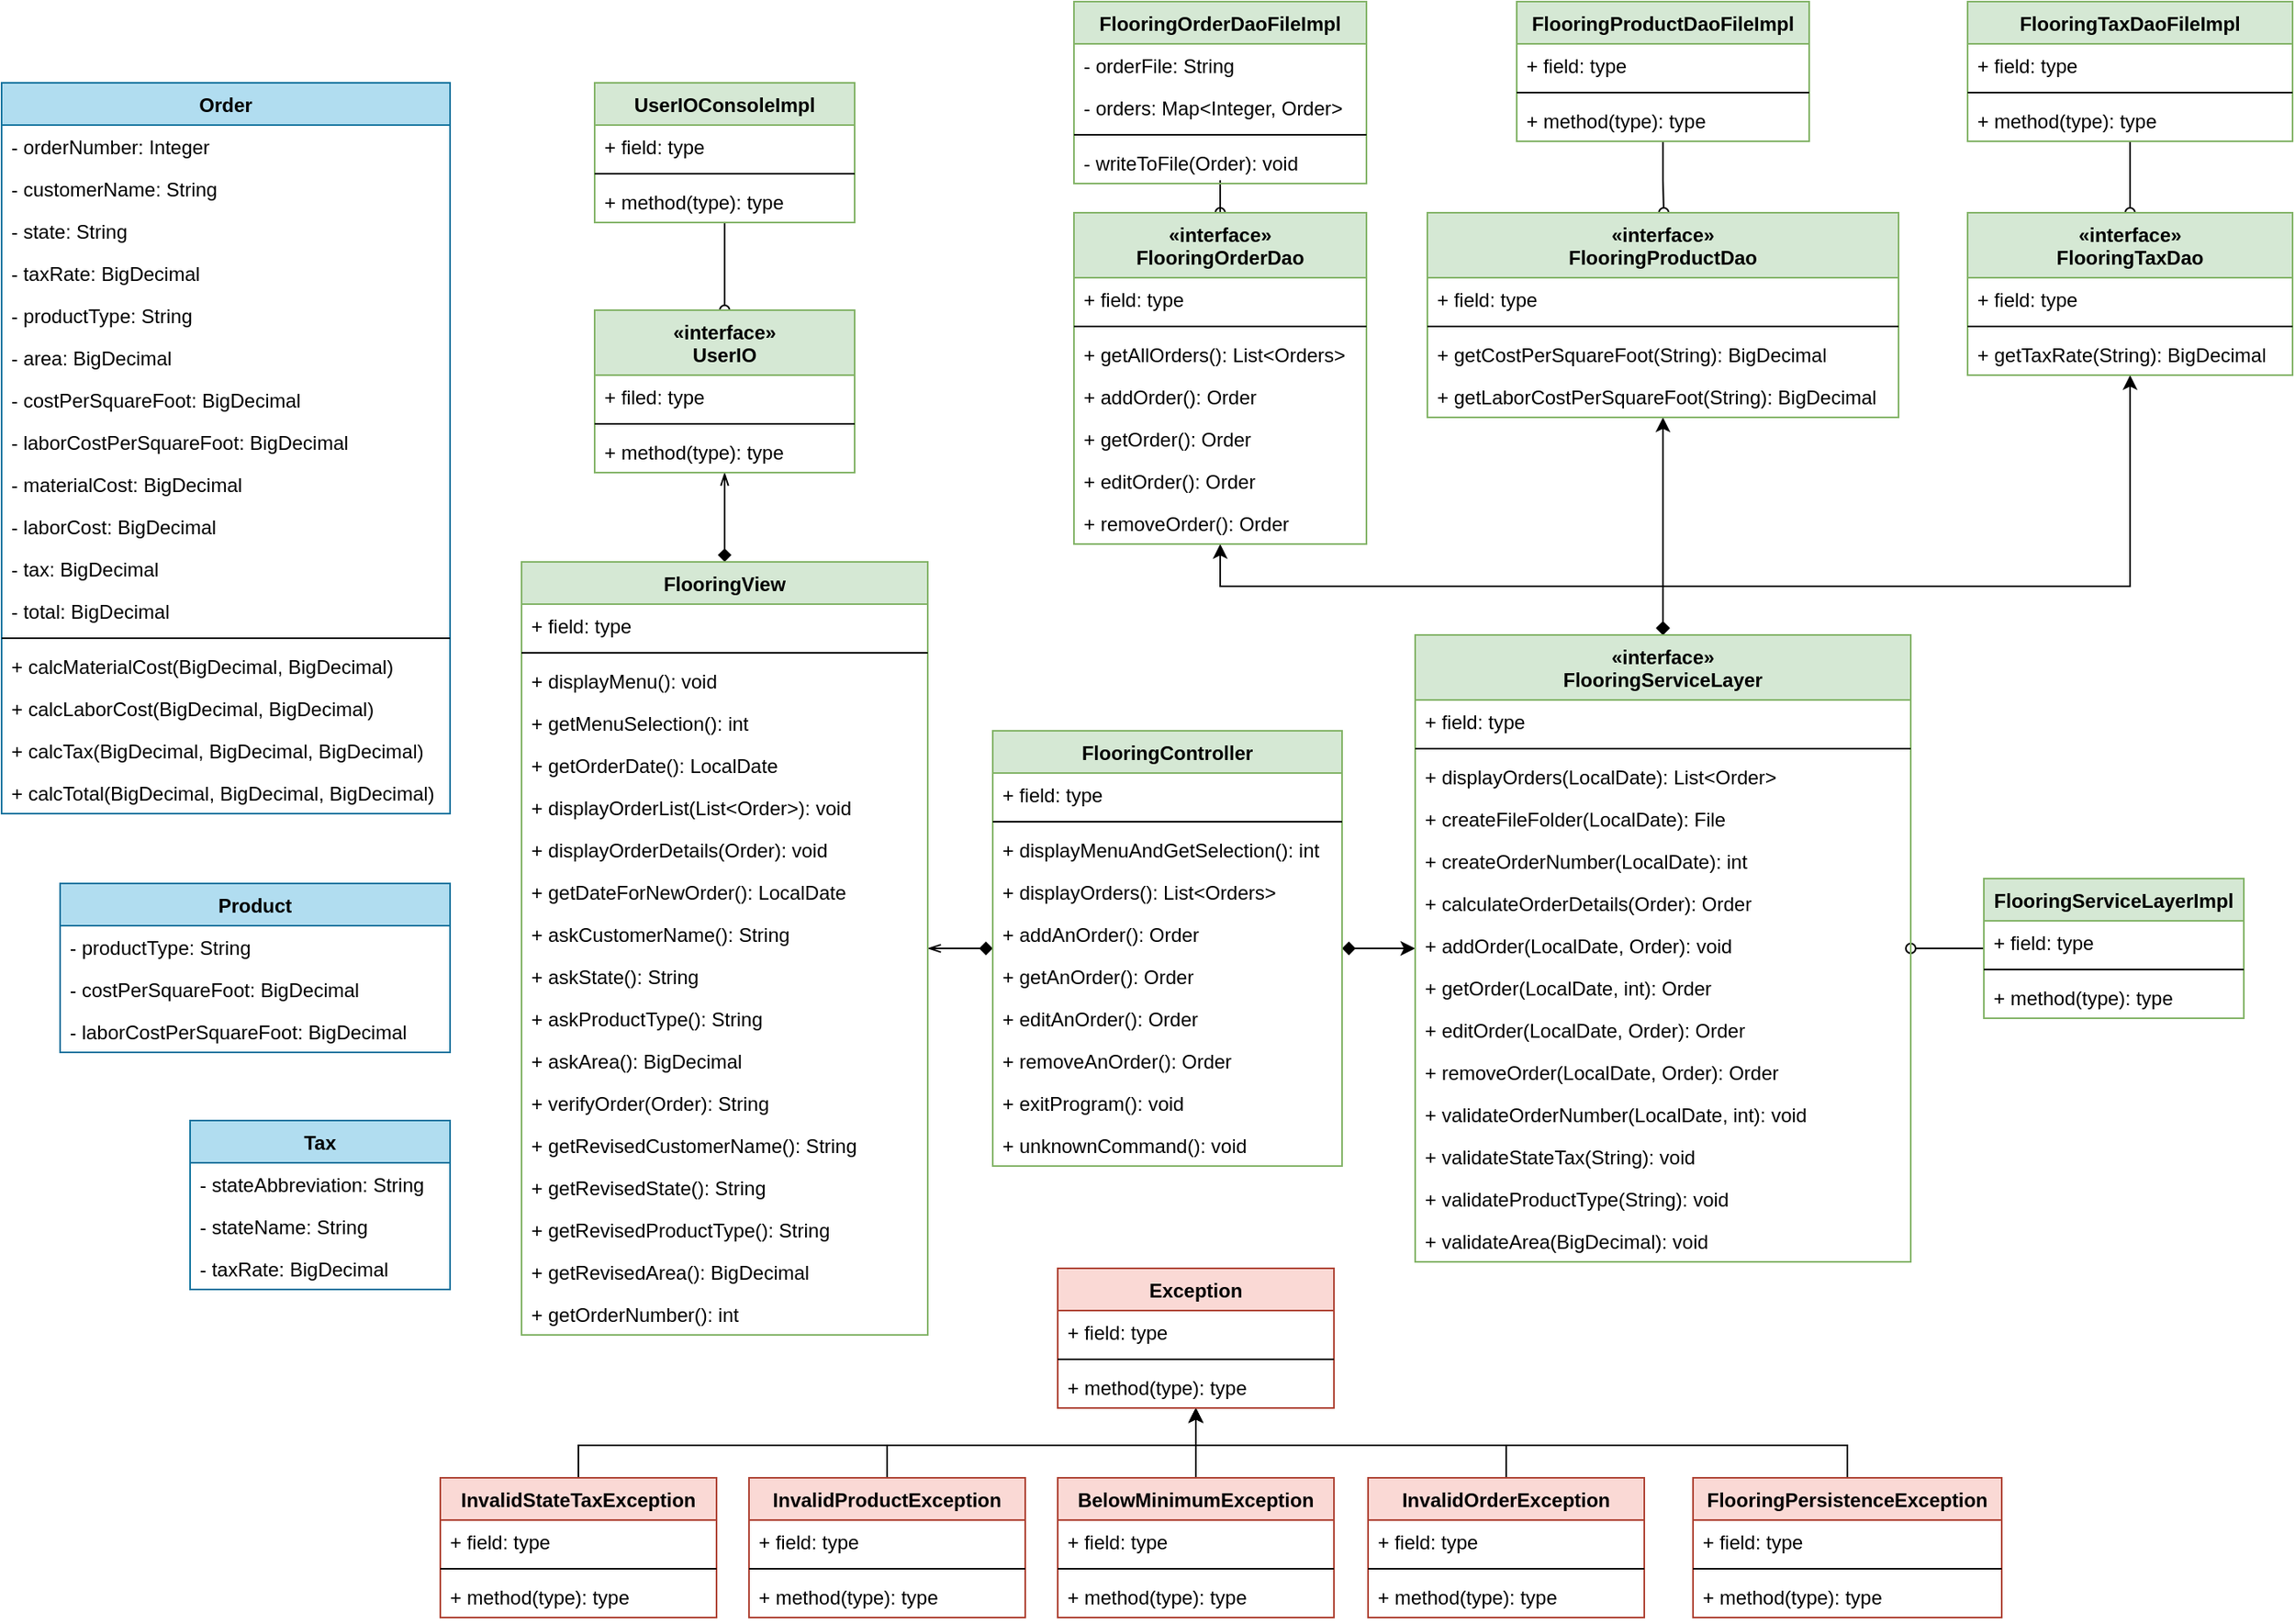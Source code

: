 <mxfile version="13.7.8" type="device"><diagram name="Page-1" id="c4acf3e9-155e-7222-9cf6-157b1a14988f"><mxGraphModel dx="3405" dy="1007" grid="0" gridSize="10" guides="1" tooltips="1" connect="1" arrows="1" fold="1" page="0" pageScale="1" pageWidth="850" pageHeight="1100" background="#ffffff" math="0" shadow="0"><root><mxCell id="0"/><mxCell id="1" parent="0"/><mxCell id="rQqx6hy_HxqinSIbr6iR-95" style="edgeStyle=orthogonalEdgeStyle;rounded=0;orthogonalLoop=1;jettySize=auto;html=1;startArrow=openThin;startFill=0;endArrow=diamond;endFill=1;" parent="1" source="rQqx6hy_HxqinSIbr6iR-1" target="rQqx6hy_HxqinSIbr6iR-9" edge="1"><mxGeometry relative="1" as="geometry"/></mxCell><mxCell id="rQqx6hy_HxqinSIbr6iR-130" style="edgeStyle=orthogonalEdgeStyle;rounded=0;orthogonalLoop=1;jettySize=auto;html=1;endArrow=oval;endFill=0;" parent="1" source="rQqx6hy_HxqinSIbr6iR-17" target="rQqx6hy_HxqinSIbr6iR-123" edge="1"><mxGeometry relative="1" as="geometry"/></mxCell><mxCell id="rQqx6hy_HxqinSIbr6iR-114" style="edgeStyle=orthogonalEdgeStyle;rounded=0;orthogonalLoop=1;jettySize=auto;html=1;startArrow=openThin;startFill=0;endArrow=diamond;endFill=1;" parent="1" source="rQqx6hy_HxqinSIbr6iR-109" target="rQqx6hy_HxqinSIbr6iR-1" edge="1"><mxGeometry relative="1" as="geometry"/></mxCell><mxCell id="rQqx6hy_HxqinSIbr6iR-129" style="edgeStyle=orthogonalEdgeStyle;rounded=0;orthogonalLoop=1;jettySize=auto;html=1;startArrow=diamond;startFill=1;endArrow=classic;endFill=1;" parent="1" source="rQqx6hy_HxqinSIbr6iR-9" target="rQqx6hy_HxqinSIbr6iR-123" edge="1"><mxGeometry relative="1" as="geometry"><mxPoint x="-110" y="677" as="sourcePoint"/><Array as="points"/></mxGeometry></mxCell><mxCell id="rQqx6hy_HxqinSIbr6iR-128" style="edgeStyle=orthogonalEdgeStyle;rounded=0;orthogonalLoop=1;jettySize=auto;html=1;startArrow=diamond;startFill=1;endArrow=classic;endFill=1;" parent="1" source="rQqx6hy_HxqinSIbr6iR-123" target="rQqx6hy_HxqinSIbr6iR-115" edge="1"><mxGeometry relative="1" as="geometry"><Array as="points"><mxPoint x="183" y="510"/><mxPoint x="-90" y="510"/></Array></mxGeometry></mxCell><mxCell id="h-IDtze84lzc1cFLcsCp-36" style="edgeStyle=orthogonalEdgeStyle;rounded=0;orthogonalLoop=1;jettySize=auto;html=1;endFill=0;endArrow=oval;" parent="1" source="h-IDtze84lzc1cFLcsCp-25" target="h-IDtze84lzc1cFLcsCp-29" edge="1"><mxGeometry relative="1" as="geometry"><mxPoint x="-50" y="246" as="sourcePoint"/><mxPoint x="-50" y="290" as="targetPoint"/><Array as="points"><mxPoint x="183" y="260"/><mxPoint x="183" y="260"/></Array></mxGeometry></mxCell><mxCell id="rQqx6hy_HxqinSIbr6iR-119" style="edgeStyle=orthogonalEdgeStyle;rounded=0;orthogonalLoop=1;jettySize=auto;html=1;endFill=0;endArrow=oval;" parent="1" source="rQqx6hy_HxqinSIbr6iR-21" target="rQqx6hy_HxqinSIbr6iR-115" edge="1"><mxGeometry relative="1" as="geometry"/></mxCell><mxCell id="h-IDtze84lzc1cFLcsCp-49" style="edgeStyle=orthogonalEdgeStyle;rounded=0;orthogonalLoop=1;jettySize=auto;html=1;endFill=0;endArrow=oval;" parent="1" source="h-IDtze84lzc1cFLcsCp-38" target="h-IDtze84lzc1cFLcsCp-42" edge="1"><mxGeometry relative="1" as="geometry"><mxPoint x="240" y="246" as="sourcePoint"/><mxPoint x="240" y="290" as="targetPoint"/><Array as="points"><mxPoint x="470" y="260"/><mxPoint x="470" y="260"/></Array></mxGeometry></mxCell><mxCell id="rQqx6hy_HxqinSIbr6iR-113" style="edgeStyle=orthogonalEdgeStyle;rounded=0;orthogonalLoop=1;jettySize=auto;html=1;endArrow=oval;endFill=0;" parent="1" source="rQqx6hy_HxqinSIbr6iR-5" target="rQqx6hy_HxqinSIbr6iR-109" edge="1"><mxGeometry relative="1" as="geometry"/></mxCell><mxCell id="lvqFAmE7ynmTDatxIghy-1" style="edgeStyle=orthogonalEdgeStyle;rounded=0;orthogonalLoop=1;jettySize=auto;html=1;startArrow=diamond;startFill=1;endArrow=classic;endFill=1;" parent="1" source="rQqx6hy_HxqinSIbr6iR-123" target="h-IDtze84lzc1cFLcsCp-29" edge="1"><mxGeometry relative="1" as="geometry"/></mxCell><mxCell id="lvqFAmE7ynmTDatxIghy-2" style="edgeStyle=orthogonalEdgeStyle;rounded=0;orthogonalLoop=1;jettySize=auto;html=1;startArrow=diamond;startFill=1;endArrow=classic;endFill=1;" parent="1" source="rQqx6hy_HxqinSIbr6iR-123" target="h-IDtze84lzc1cFLcsCp-42" edge="1"><mxGeometry relative="1" as="geometry"><Array as="points"><mxPoint x="183" y="510"/><mxPoint x="470" y="510"/></Array></mxGeometry></mxCell><mxCell id="uMg80vU0ut-sOrpo_4T8-24" style="edgeStyle=orthogonalEdgeStyle;rounded=0;orthogonalLoop=1;jettySize=auto;html=1;" edge="1" parent="1" source="MWX9rfwnCKml06docrWv-9" target="h-IDtze84lzc1cFLcsCp-1"><mxGeometry relative="1" as="geometry"/></mxCell><mxCell id="uMg80vU0ut-sOrpo_4T8-26" style="edgeStyle=orthogonalEdgeStyle;rounded=0;orthogonalLoop=1;jettySize=auto;html=1;" edge="1" parent="1" source="MWX9rfwnCKml06docrWv-1" target="h-IDtze84lzc1cFLcsCp-1"><mxGeometry relative="1" as="geometry"><Array as="points"><mxPoint x="-295" y="1039"/><mxPoint x="-105" y="1039"/></Array></mxGeometry></mxCell><mxCell id="uMg80vU0ut-sOrpo_4T8-25" style="edgeStyle=orthogonalEdgeStyle;rounded=0;orthogonalLoop=1;jettySize=auto;html=1;" edge="1" parent="1" source="h-IDtze84lzc1cFLcsCp-9" target="h-IDtze84lzc1cFLcsCp-1"><mxGeometry relative="1" as="geometry"><Array as="points"><mxPoint x="-485" y="1039"/><mxPoint x="-105" y="1039"/></Array></mxGeometry></mxCell><mxCell id="uMg80vU0ut-sOrpo_4T8-27" style="edgeStyle=orthogonalEdgeStyle;rounded=0;orthogonalLoop=1;jettySize=auto;html=1;" edge="1" parent="1" source="MWX9rfwnCKml06docrWv-5" target="h-IDtze84lzc1cFLcsCp-1"><mxGeometry relative="1" as="geometry"><Array as="points"><mxPoint x="86" y="1039"/><mxPoint x="-105" y="1039"/></Array></mxGeometry></mxCell><mxCell id="uMg80vU0ut-sOrpo_4T8-28" style="edgeStyle=orthogonalEdgeStyle;rounded=0;orthogonalLoop=1;jettySize=auto;html=1;" edge="1" parent="1" source="lvqFAmE7ynmTDatxIghy-3" target="h-IDtze84lzc1cFLcsCp-1"><mxGeometry relative="1" as="geometry"><Array as="points"><mxPoint x="296" y="1039"/><mxPoint x="-105" y="1039"/></Array></mxGeometry></mxCell><mxCell id="rQqx6hy_HxqinSIbr6iR-1" value="FlooringView" style="swimlane;fontStyle=1;align=center;verticalAlign=top;childLayout=stackLayout;horizontal=1;startSize=26;horizontalStack=0;resizeParent=1;resizeParentMax=0;resizeLast=0;collapsible=1;marginBottom=0;fillColor=#d5e8d4;strokeColor=#82b366;" parent="1" vertex="1"><mxGeometry x="-520" y="495" width="250" height="476" as="geometry"/></mxCell><mxCell id="rQqx6hy_HxqinSIbr6iR-2" value="+ field: type" style="text;strokeColor=none;fillColor=none;align=left;verticalAlign=top;spacingLeft=4;spacingRight=4;overflow=hidden;rotatable=0;points=[[0,0.5],[1,0.5]];portConstraint=eastwest;" parent="rQqx6hy_HxqinSIbr6iR-1" vertex="1"><mxGeometry y="26" width="250" height="26" as="geometry"/></mxCell><mxCell id="rQqx6hy_HxqinSIbr6iR-3" value="" style="line;strokeWidth=1;fillColor=none;align=left;verticalAlign=middle;spacingTop=-1;spacingLeft=3;spacingRight=3;rotatable=0;labelPosition=right;points=[];portConstraint=eastwest;" parent="rQqx6hy_HxqinSIbr6iR-1" vertex="1"><mxGeometry y="52" width="250" height="8" as="geometry"/></mxCell><mxCell id="rQqx6hy_HxqinSIbr6iR-4" value="+ displayMenu(): void" style="text;strokeColor=none;fillColor=none;align=left;verticalAlign=top;spacingLeft=4;spacingRight=4;overflow=hidden;rotatable=0;points=[[0,0.5],[1,0.5]];portConstraint=eastwest;" parent="rQqx6hy_HxqinSIbr6iR-1" vertex="1"><mxGeometry y="60" width="250" height="26" as="geometry"/></mxCell><mxCell id="NUDqJSV581tC2EQ1-kDZ-2" value="+ getMenuSelection(): int" style="text;strokeColor=none;fillColor=none;align=left;verticalAlign=top;spacingLeft=4;spacingRight=4;overflow=hidden;rotatable=0;points=[[0,0.5],[1,0.5]];portConstraint=eastwest;fontColor=#000000;" parent="rQqx6hy_HxqinSIbr6iR-1" vertex="1"><mxGeometry y="86" width="250" height="26" as="geometry"/></mxCell><mxCell id="NUDqJSV581tC2EQ1-kDZ-3" value="+ getOrderDate(): LocalDate" style="text;strokeColor=none;fillColor=none;align=left;verticalAlign=top;spacingLeft=4;spacingRight=4;overflow=hidden;rotatable=0;points=[[0,0.5],[1,0.5]];portConstraint=eastwest;fontColor=#000000;" parent="rQqx6hy_HxqinSIbr6iR-1" vertex="1"><mxGeometry y="112" width="250" height="26" as="geometry"/></mxCell><mxCell id="NUDqJSV581tC2EQ1-kDZ-4" value="+ displayOrderList(List&lt;Order&gt;): void" style="text;strokeColor=none;fillColor=none;align=left;verticalAlign=top;spacingLeft=4;spacingRight=4;overflow=hidden;rotatable=0;points=[[0,0.5],[1,0.5]];portConstraint=eastwest;fontColor=#000000;" parent="rQqx6hy_HxqinSIbr6iR-1" vertex="1"><mxGeometry y="138" width="250" height="26" as="geometry"/></mxCell><mxCell id="xXXECDnvcZKUg2xaK08r-4" value="+ displayOrderDetails(Order): void" style="text;strokeColor=none;fillColor=none;align=left;verticalAlign=top;spacingLeft=4;spacingRight=4;overflow=hidden;rotatable=0;points=[[0,0.5],[1,0.5]];portConstraint=eastwest;fontColor=#000000;" parent="rQqx6hy_HxqinSIbr6iR-1" vertex="1"><mxGeometry y="164" width="250" height="26" as="geometry"/></mxCell><mxCell id="NUDqJSV581tC2EQ1-kDZ-5" value="+ getDateForNewOrder(): LocalDate" style="text;strokeColor=none;fillColor=none;align=left;verticalAlign=top;spacingLeft=4;spacingRight=4;overflow=hidden;rotatable=0;points=[[0,0.5],[1,0.5]];portConstraint=eastwest;fontColor=#000000;" parent="rQqx6hy_HxqinSIbr6iR-1" vertex="1"><mxGeometry y="190" width="250" height="26" as="geometry"/></mxCell><mxCell id="uMg80vU0ut-sOrpo_4T8-4" value="+ askCustomerName(): String" style="text;strokeColor=none;fillColor=none;align=left;verticalAlign=top;spacingLeft=4;spacingRight=4;overflow=hidden;rotatable=0;points=[[0,0.5],[1,0.5]];portConstraint=eastwest;fontColor=#000000;" vertex="1" parent="rQqx6hy_HxqinSIbr6iR-1"><mxGeometry y="216" width="250" height="26" as="geometry"/></mxCell><mxCell id="uMg80vU0ut-sOrpo_4T8-5" value="+ askState(): String" style="text;strokeColor=none;fillColor=none;align=left;verticalAlign=top;spacingLeft=4;spacingRight=4;overflow=hidden;rotatable=0;points=[[0,0.5],[1,0.5]];portConstraint=eastwest;fontColor=#000000;" vertex="1" parent="rQqx6hy_HxqinSIbr6iR-1"><mxGeometry y="242" width="250" height="26" as="geometry"/></mxCell><mxCell id="uMg80vU0ut-sOrpo_4T8-6" value="+ askProductType(): String" style="text;strokeColor=none;fillColor=none;align=left;verticalAlign=top;spacingLeft=4;spacingRight=4;overflow=hidden;rotatable=0;points=[[0,0.5],[1,0.5]];portConstraint=eastwest;fontColor=#000000;" vertex="1" parent="rQqx6hy_HxqinSIbr6iR-1"><mxGeometry y="268" width="250" height="26" as="geometry"/></mxCell><mxCell id="uMg80vU0ut-sOrpo_4T8-7" value="+ askArea(): BigDecimal" style="text;strokeColor=none;fillColor=none;align=left;verticalAlign=top;spacingLeft=4;spacingRight=4;overflow=hidden;rotatable=0;points=[[0,0.5],[1,0.5]];portConstraint=eastwest;fontColor=#000000;" vertex="1" parent="rQqx6hy_HxqinSIbr6iR-1"><mxGeometry y="294" width="250" height="26" as="geometry"/></mxCell><mxCell id="xXXECDnvcZKUg2xaK08r-1" value="+ verifyOrder(Order): String" style="text;strokeColor=none;fillColor=none;align=left;verticalAlign=top;spacingLeft=4;spacingRight=4;overflow=hidden;rotatable=0;points=[[0,0.5],[1,0.5]];portConstraint=eastwest;fontColor=#000000;" parent="rQqx6hy_HxqinSIbr6iR-1" vertex="1"><mxGeometry y="320" width="250" height="26" as="geometry"/></mxCell><mxCell id="uMg80vU0ut-sOrpo_4T8-9" value="+ getRevisedCustomerName(): String" style="text;strokeColor=none;fillColor=none;align=left;verticalAlign=top;spacingLeft=4;spacingRight=4;overflow=hidden;rotatable=0;points=[[0,0.5],[1,0.5]];portConstraint=eastwest;fontColor=#000000;" vertex="1" parent="rQqx6hy_HxqinSIbr6iR-1"><mxGeometry y="346" width="250" height="26" as="geometry"/></mxCell><mxCell id="uMg80vU0ut-sOrpo_4T8-10" value="+ getRevisedState(): String" style="text;strokeColor=none;fillColor=none;align=left;verticalAlign=top;spacingLeft=4;spacingRight=4;overflow=hidden;rotatable=0;points=[[0,0.5],[1,0.5]];portConstraint=eastwest;fontColor=#000000;" vertex="1" parent="rQqx6hy_HxqinSIbr6iR-1"><mxGeometry y="372" width="250" height="26" as="geometry"/></mxCell><mxCell id="uMg80vU0ut-sOrpo_4T8-8" value="+ getRevisedProductType(): String" style="text;strokeColor=none;fillColor=none;align=left;verticalAlign=top;spacingLeft=4;spacingRight=4;overflow=hidden;rotatable=0;points=[[0,0.5],[1,0.5]];portConstraint=eastwest;fontColor=#000000;" vertex="1" parent="rQqx6hy_HxqinSIbr6iR-1"><mxGeometry y="398" width="250" height="26" as="geometry"/></mxCell><mxCell id="uMg80vU0ut-sOrpo_4T8-11" value="+ getRevisedArea(): BigDecimal" style="text;strokeColor=none;fillColor=none;align=left;verticalAlign=top;spacingLeft=4;spacingRight=4;overflow=hidden;rotatable=0;points=[[0,0.5],[1,0.5]];portConstraint=eastwest;fontColor=#000000;" vertex="1" parent="rQqx6hy_HxqinSIbr6iR-1"><mxGeometry y="424" width="250" height="26" as="geometry"/></mxCell><mxCell id="xXXECDnvcZKUg2xaK08r-3" value="+ getOrderNumber(): int" style="text;strokeColor=none;fillColor=none;align=left;verticalAlign=top;spacingLeft=4;spacingRight=4;overflow=hidden;rotatable=0;points=[[0,0.5],[1,0.5]];portConstraint=eastwest;fontColor=#000000;" parent="rQqx6hy_HxqinSIbr6iR-1" vertex="1"><mxGeometry y="450" width="250" height="26" as="geometry"/></mxCell><mxCell id="rQqx6hy_HxqinSIbr6iR-5" value="UserIOConsoleImpl" style="swimlane;fontStyle=1;align=center;verticalAlign=top;childLayout=stackLayout;horizontal=1;startSize=26;horizontalStack=0;resizeParent=1;resizeParentMax=0;resizeLast=0;collapsible=1;marginBottom=0;fillColor=#d5e8d4;strokeColor=#82b366;" parent="1" vertex="1"><mxGeometry x="-475" y="200" width="160" height="86" as="geometry"/></mxCell><mxCell id="rQqx6hy_HxqinSIbr6iR-6" value="+ field: type" style="text;strokeColor=none;fillColor=none;align=left;verticalAlign=top;spacingLeft=4;spacingRight=4;overflow=hidden;rotatable=0;points=[[0,0.5],[1,0.5]];portConstraint=eastwest;" parent="rQqx6hy_HxqinSIbr6iR-5" vertex="1"><mxGeometry y="26" width="160" height="26" as="geometry"/></mxCell><mxCell id="rQqx6hy_HxqinSIbr6iR-7" value="" style="line;strokeWidth=1;fillColor=none;align=left;verticalAlign=middle;spacingTop=-1;spacingLeft=3;spacingRight=3;rotatable=0;labelPosition=right;points=[];portConstraint=eastwest;" parent="rQqx6hy_HxqinSIbr6iR-5" vertex="1"><mxGeometry y="52" width="160" height="8" as="geometry"/></mxCell><mxCell id="rQqx6hy_HxqinSIbr6iR-8" value="+ method(type): type" style="text;strokeColor=none;fillColor=none;align=left;verticalAlign=top;spacingLeft=4;spacingRight=4;overflow=hidden;rotatable=0;points=[[0,0.5],[1,0.5]];portConstraint=eastwest;" parent="rQqx6hy_HxqinSIbr6iR-5" vertex="1"><mxGeometry y="60" width="160" height="26" as="geometry"/></mxCell><mxCell id="rQqx6hy_HxqinSIbr6iR-109" value="«interface»&#10;UserIO" style="swimlane;fontStyle=1;align=center;verticalAlign=top;childLayout=stackLayout;horizontal=1;startSize=40;horizontalStack=0;resizeParent=1;resizeParentMax=0;resizeLast=0;collapsible=1;marginBottom=0;fillColor=#d5e8d4;strokeColor=#82b366;" parent="1" vertex="1"><mxGeometry x="-475" y="340" width="160" height="100" as="geometry"/></mxCell><mxCell id="rQqx6hy_HxqinSIbr6iR-110" value="+ filed: type" style="text;strokeColor=none;fillColor=none;align=left;verticalAlign=top;spacingLeft=4;spacingRight=4;overflow=hidden;rotatable=0;points=[[0,0.5],[1,0.5]];portConstraint=eastwest;" parent="rQqx6hy_HxqinSIbr6iR-109" vertex="1"><mxGeometry y="40" width="160" height="26" as="geometry"/></mxCell><mxCell id="rQqx6hy_HxqinSIbr6iR-111" value="" style="line;strokeWidth=1;fillColor=none;align=left;verticalAlign=middle;spacingTop=-1;spacingLeft=3;spacingRight=3;rotatable=0;labelPosition=right;points=[];portConstraint=eastwest;" parent="rQqx6hy_HxqinSIbr6iR-109" vertex="1"><mxGeometry y="66" width="160" height="8" as="geometry"/></mxCell><mxCell id="rQqx6hy_HxqinSIbr6iR-112" value="+ method(type): type" style="text;strokeColor=none;fillColor=none;align=left;verticalAlign=top;spacingLeft=4;spacingRight=4;overflow=hidden;rotatable=0;points=[[0,0.5],[1,0.5]];portConstraint=eastwest;" parent="rQqx6hy_HxqinSIbr6iR-109" vertex="1"><mxGeometry y="74" width="160" height="26" as="geometry"/></mxCell><mxCell id="rQqx6hy_HxqinSIbr6iR-9" value="FlooringController" style="swimlane;fontStyle=1;align=center;verticalAlign=top;childLayout=stackLayout;horizontal=1;startSize=26;horizontalStack=0;resizeParent=1;resizeParentMax=0;resizeLast=0;collapsible=1;marginBottom=0;fillColor=#d5e8d4;strokeColor=#82b366;" parent="1" vertex="1"><mxGeometry x="-230" y="599" width="215" height="268" as="geometry"/></mxCell><mxCell id="rQqx6hy_HxqinSIbr6iR-10" value="+ field: type" style="text;strokeColor=none;fillColor=none;align=left;verticalAlign=top;spacingLeft=4;spacingRight=4;overflow=hidden;rotatable=0;points=[[0,0.5],[1,0.5]];portConstraint=eastwest;" parent="rQqx6hy_HxqinSIbr6iR-9" vertex="1"><mxGeometry y="26" width="215" height="26" as="geometry"/></mxCell><mxCell id="rQqx6hy_HxqinSIbr6iR-11" value="" style="line;strokeWidth=1;fillColor=none;align=left;verticalAlign=middle;spacingTop=-1;spacingLeft=3;spacingRight=3;rotatable=0;labelPosition=right;points=[];portConstraint=eastwest;" parent="rQqx6hy_HxqinSIbr6iR-9" vertex="1"><mxGeometry y="52" width="215" height="8" as="geometry"/></mxCell><mxCell id="uMg80vU0ut-sOrpo_4T8-1" value="+ displayMenuAndGetSelection(): int" style="text;strokeColor=none;fillColor=none;align=left;verticalAlign=top;spacingLeft=4;spacingRight=4;overflow=hidden;rotatable=0;points=[[0,0.5],[1,0.5]];portConstraint=eastwest;" vertex="1" parent="rQqx6hy_HxqinSIbr6iR-9"><mxGeometry y="60" width="215" height="26" as="geometry"/></mxCell><mxCell id="rQqx6hy_HxqinSIbr6iR-12" value="+ displayOrders(): List&lt;Orders&gt;" style="text;strokeColor=none;fillColor=none;align=left;verticalAlign=top;spacingLeft=4;spacingRight=4;overflow=hidden;rotatable=0;points=[[0,0.5],[1,0.5]];portConstraint=eastwest;" parent="rQqx6hy_HxqinSIbr6iR-9" vertex="1"><mxGeometry y="86" width="215" height="26" as="geometry"/></mxCell><mxCell id="rQqx6hy_HxqinSIbr6iR-78" value="+ addAnOrder(): Order" style="text;strokeColor=none;fillColor=none;align=left;verticalAlign=top;spacingLeft=4;spacingRight=4;overflow=hidden;rotatable=0;points=[[0,0.5],[1,0.5]];portConstraint=eastwest;" parent="rQqx6hy_HxqinSIbr6iR-9" vertex="1"><mxGeometry y="112" width="215" height="26" as="geometry"/></mxCell><mxCell id="fOpFH2Qymn355EnbHlxU-2" value="+ getAnOrder(): Order" style="text;strokeColor=none;fillColor=none;align=left;verticalAlign=top;spacingLeft=4;spacingRight=4;overflow=hidden;rotatable=0;points=[[0,0.5],[1,0.5]];portConstraint=eastwest;" parent="rQqx6hy_HxqinSIbr6iR-9" vertex="1"><mxGeometry y="138" width="215" height="26" as="geometry"/></mxCell><mxCell id="rQqx6hy_HxqinSIbr6iR-79" value="+ editAnOrder(): Order" style="text;strokeColor=none;fillColor=none;align=left;verticalAlign=top;spacingLeft=4;spacingRight=4;overflow=hidden;rotatable=0;points=[[0,0.5],[1,0.5]];portConstraint=eastwest;" parent="rQqx6hy_HxqinSIbr6iR-9" vertex="1"><mxGeometry y="164" width="215" height="26" as="geometry"/></mxCell><mxCell id="rQqx6hy_HxqinSIbr6iR-80" value="+ removeAnOrder(): Order" style="text;strokeColor=none;fillColor=none;align=left;verticalAlign=top;spacingLeft=4;spacingRight=4;overflow=hidden;rotatable=0;points=[[0,0.5],[1,0.5]];portConstraint=eastwest;" parent="rQqx6hy_HxqinSIbr6iR-9" vertex="1"><mxGeometry y="190" width="215" height="26" as="geometry"/></mxCell><mxCell id="NUDqJSV581tC2EQ1-kDZ-1" value="+ exitProgram(): void" style="text;strokeColor=none;fillColor=none;align=left;verticalAlign=top;spacingLeft=4;spacingRight=4;overflow=hidden;rotatable=0;points=[[0,0.5],[1,0.5]];portConstraint=eastwest;" parent="rQqx6hy_HxqinSIbr6iR-9" vertex="1"><mxGeometry y="216" width="215" height="26" as="geometry"/></mxCell><mxCell id="uMg80vU0ut-sOrpo_4T8-2" value="+ unknownCommand(): void" style="text;strokeColor=none;fillColor=none;align=left;verticalAlign=top;spacingLeft=4;spacingRight=4;overflow=hidden;rotatable=0;points=[[0,0.5],[1,0.5]];portConstraint=eastwest;" vertex="1" parent="rQqx6hy_HxqinSIbr6iR-9"><mxGeometry y="242" width="215" height="26" as="geometry"/></mxCell><mxCell id="rQqx6hy_HxqinSIbr6iR-123" value="«interface»&#10;FlooringServiceLayer" style="swimlane;fontStyle=1;align=center;verticalAlign=top;childLayout=stackLayout;horizontal=1;startSize=40;horizontalStack=0;resizeParent=1;resizeParentMax=0;resizeLast=0;collapsible=1;marginBottom=0;fillColor=#d5e8d4;strokeColor=#82b366;" parent="1" vertex="1"><mxGeometry x="30" y="540" width="305" height="386" as="geometry"/></mxCell><mxCell id="rQqx6hy_HxqinSIbr6iR-124" value="+ field: type" style="text;strokeColor=none;fillColor=none;align=left;verticalAlign=top;spacingLeft=4;spacingRight=4;overflow=hidden;rotatable=0;points=[[0,0.5],[1,0.5]];portConstraint=eastwest;" parent="rQqx6hy_HxqinSIbr6iR-123" vertex="1"><mxGeometry y="40" width="305" height="26" as="geometry"/></mxCell><mxCell id="rQqx6hy_HxqinSIbr6iR-125" value="" style="line;strokeWidth=1;fillColor=none;align=left;verticalAlign=middle;spacingTop=-1;spacingLeft=3;spacingRight=3;rotatable=0;labelPosition=right;points=[];portConstraint=eastwest;" parent="rQqx6hy_HxqinSIbr6iR-123" vertex="1"><mxGeometry y="66" width="305" height="8" as="geometry"/></mxCell><mxCell id="uMg80vU0ut-sOrpo_4T8-14" value="+ displayOrders(LocalDate): List&lt;Order&gt;" style="text;strokeColor=none;fillColor=none;align=left;verticalAlign=top;spacingLeft=4;spacingRight=4;overflow=hidden;rotatable=0;points=[[0,0.5],[1,0.5]];portConstraint=eastwest;" vertex="1" parent="rQqx6hy_HxqinSIbr6iR-123"><mxGeometry y="74" width="305" height="26" as="geometry"/></mxCell><mxCell id="fOpFH2Qymn355EnbHlxU-3" value="+ createFileFolder(LocalDate): File" style="text;strokeColor=none;fillColor=none;align=left;verticalAlign=top;spacingLeft=4;spacingRight=4;overflow=hidden;rotatable=0;points=[[0,0.5],[1,0.5]];portConstraint=eastwest;" parent="rQqx6hy_HxqinSIbr6iR-123" vertex="1"><mxGeometry y="100" width="305" height="26" as="geometry"/></mxCell><mxCell id="uMg80vU0ut-sOrpo_4T8-12" value="+ createOrderNumber(LocalDate): int" style="text;strokeColor=none;fillColor=none;align=left;verticalAlign=top;spacingLeft=4;spacingRight=4;overflow=hidden;rotatable=0;points=[[0,0.5],[1,0.5]];portConstraint=eastwest;" vertex="1" parent="rQqx6hy_HxqinSIbr6iR-123"><mxGeometry y="126" width="305" height="26" as="geometry"/></mxCell><mxCell id="uMg80vU0ut-sOrpo_4T8-13" value="+ calculateOrderDetails(Order): Order" style="text;strokeColor=none;fillColor=none;align=left;verticalAlign=top;spacingLeft=4;spacingRight=4;overflow=hidden;rotatable=0;points=[[0,0.5],[1,0.5]];portConstraint=eastwest;" vertex="1" parent="rQqx6hy_HxqinSIbr6iR-123"><mxGeometry y="152" width="305" height="26" as="geometry"/></mxCell><mxCell id="uMg80vU0ut-sOrpo_4T8-15" value="+ addOrder(LocalDate, Order): void" style="text;strokeColor=none;fillColor=none;align=left;verticalAlign=top;spacingLeft=4;spacingRight=4;overflow=hidden;rotatable=0;points=[[0,0.5],[1,0.5]];portConstraint=eastwest;" vertex="1" parent="rQqx6hy_HxqinSIbr6iR-123"><mxGeometry y="178" width="305" height="26" as="geometry"/></mxCell><mxCell id="uMg80vU0ut-sOrpo_4T8-16" value="+ getOrder(LocalDate, int): Order" style="text;strokeColor=none;fillColor=none;align=left;verticalAlign=top;spacingLeft=4;spacingRight=4;overflow=hidden;rotatable=0;points=[[0,0.5],[1,0.5]];portConstraint=eastwest;" vertex="1" parent="rQqx6hy_HxqinSIbr6iR-123"><mxGeometry y="204" width="305" height="26" as="geometry"/></mxCell><mxCell id="uMg80vU0ut-sOrpo_4T8-17" value="+ editOrder(LocalDate, Order): Order" style="text;strokeColor=none;fillColor=none;align=left;verticalAlign=top;spacingLeft=4;spacingRight=4;overflow=hidden;rotatable=0;points=[[0,0.5],[1,0.5]];portConstraint=eastwest;" vertex="1" parent="rQqx6hy_HxqinSIbr6iR-123"><mxGeometry y="230" width="305" height="26" as="geometry"/></mxCell><mxCell id="uMg80vU0ut-sOrpo_4T8-18" value="+ removeOrder(LocalDate, Order): Order" style="text;strokeColor=none;fillColor=none;align=left;verticalAlign=top;spacingLeft=4;spacingRight=4;overflow=hidden;rotatable=0;points=[[0,0.5],[1,0.5]];portConstraint=eastwest;" vertex="1" parent="rQqx6hy_HxqinSIbr6iR-123"><mxGeometry y="256" width="305" height="26" as="geometry"/></mxCell><mxCell id="uMg80vU0ut-sOrpo_4T8-19" value="+ validateOrderNumber(LocalDate, int): void" style="text;strokeColor=none;fillColor=none;align=left;verticalAlign=top;spacingLeft=4;spacingRight=4;overflow=hidden;rotatable=0;points=[[0,0.5],[1,0.5]];portConstraint=eastwest;" vertex="1" parent="rQqx6hy_HxqinSIbr6iR-123"><mxGeometry y="282" width="305" height="26" as="geometry"/></mxCell><mxCell id="uMg80vU0ut-sOrpo_4T8-20" value="+ validateStateTax(String): void" style="text;strokeColor=none;fillColor=none;align=left;verticalAlign=top;spacingLeft=4;spacingRight=4;overflow=hidden;rotatable=0;points=[[0,0.5],[1,0.5]];portConstraint=eastwest;" vertex="1" parent="rQqx6hy_HxqinSIbr6iR-123"><mxGeometry y="308" width="305" height="26" as="geometry"/></mxCell><mxCell id="uMg80vU0ut-sOrpo_4T8-21" value="+ validateProductType(String): void" style="text;strokeColor=none;fillColor=none;align=left;verticalAlign=top;spacingLeft=4;spacingRight=4;overflow=hidden;rotatable=0;points=[[0,0.5],[1,0.5]];portConstraint=eastwest;" vertex="1" parent="rQqx6hy_HxqinSIbr6iR-123"><mxGeometry y="334" width="305" height="26" as="geometry"/></mxCell><mxCell id="uMg80vU0ut-sOrpo_4T8-22" value="+ validateArea(BigDecimal): void" style="text;strokeColor=none;fillColor=none;align=left;verticalAlign=top;spacingLeft=4;spacingRight=4;overflow=hidden;rotatable=0;points=[[0,0.5],[1,0.5]];portConstraint=eastwest;" vertex="1" parent="rQqx6hy_HxqinSIbr6iR-123"><mxGeometry y="360" width="305" height="26" as="geometry"/></mxCell><mxCell id="rQqx6hy_HxqinSIbr6iR-17" value="FlooringServiceLayerImpl" style="swimlane;fontStyle=1;align=center;verticalAlign=top;childLayout=stackLayout;horizontal=1;startSize=26;horizontalStack=0;resizeParent=1;resizeParentMax=0;resizeLast=0;collapsible=1;marginBottom=0;fillColor=#d5e8d4;strokeColor=#82b366;" parent="1" vertex="1"><mxGeometry x="380" y="690" width="160" height="86" as="geometry"/></mxCell><mxCell id="rQqx6hy_HxqinSIbr6iR-18" value="+ field: type" style="text;strokeColor=none;fillColor=none;align=left;verticalAlign=top;spacingLeft=4;spacingRight=4;overflow=hidden;rotatable=0;points=[[0,0.5],[1,0.5]];portConstraint=eastwest;" parent="rQqx6hy_HxqinSIbr6iR-17" vertex="1"><mxGeometry y="26" width="160" height="26" as="geometry"/></mxCell><mxCell id="rQqx6hy_HxqinSIbr6iR-19" value="" style="line;strokeWidth=1;fillColor=none;align=left;verticalAlign=middle;spacingTop=-1;spacingLeft=3;spacingRight=3;rotatable=0;labelPosition=right;points=[];portConstraint=eastwest;" parent="rQqx6hy_HxqinSIbr6iR-17" vertex="1"><mxGeometry y="52" width="160" height="8" as="geometry"/></mxCell><mxCell id="rQqx6hy_HxqinSIbr6iR-20" value="+ method(type): type" style="text;strokeColor=none;fillColor=none;align=left;verticalAlign=top;spacingLeft=4;spacingRight=4;overflow=hidden;rotatable=0;points=[[0,0.5],[1,0.5]];portConstraint=eastwest;" parent="rQqx6hy_HxqinSIbr6iR-17" vertex="1"><mxGeometry y="60" width="160" height="26" as="geometry"/></mxCell><mxCell id="h-IDtze84lzc1cFLcsCp-25" value="FlooringProductDaoFileImpl" style="swimlane;fontStyle=1;align=center;verticalAlign=top;childLayout=stackLayout;horizontal=1;startSize=26;horizontalStack=0;resizeParent=1;resizeParentMax=0;resizeLast=0;collapsible=1;marginBottom=0;fillColor=#d5e8d4;strokeColor=#82b366;" parent="1" vertex="1"><mxGeometry x="92.5" y="150" width="180" height="86" as="geometry"/></mxCell><mxCell id="h-IDtze84lzc1cFLcsCp-26" value="+ field: type" style="text;strokeColor=none;fillColor=none;align=left;verticalAlign=top;spacingLeft=4;spacingRight=4;overflow=hidden;rotatable=0;points=[[0,0.5],[1,0.5]];portConstraint=eastwest;" parent="h-IDtze84lzc1cFLcsCp-25" vertex="1"><mxGeometry y="26" width="180" height="26" as="geometry"/></mxCell><mxCell id="h-IDtze84lzc1cFLcsCp-27" value="" style="line;strokeWidth=1;fillColor=none;align=left;verticalAlign=middle;spacingTop=-1;spacingLeft=3;spacingRight=3;rotatable=0;labelPosition=right;points=[];portConstraint=eastwest;" parent="h-IDtze84lzc1cFLcsCp-25" vertex="1"><mxGeometry y="52" width="180" height="8" as="geometry"/></mxCell><mxCell id="h-IDtze84lzc1cFLcsCp-28" value="+ method(type): type" style="text;strokeColor=none;fillColor=none;align=left;verticalAlign=top;spacingLeft=4;spacingRight=4;overflow=hidden;rotatable=0;points=[[0,0.5],[1,0.5]];portConstraint=eastwest;" parent="h-IDtze84lzc1cFLcsCp-25" vertex="1"><mxGeometry y="60" width="180" height="26" as="geometry"/></mxCell><mxCell id="rQqx6hy_HxqinSIbr6iR-115" value="«interface»&#10;FlooringOrderDao" style="swimlane;fontStyle=1;align=center;verticalAlign=top;childLayout=stackLayout;horizontal=1;startSize=40;horizontalStack=0;resizeParent=1;resizeParentMax=0;resizeLast=0;collapsible=1;marginBottom=0;fillColor=#d5e8d4;strokeColor=#82b366;" parent="1" vertex="1"><mxGeometry x="-180" y="280" width="180" height="204" as="geometry"/></mxCell><mxCell id="rQqx6hy_HxqinSIbr6iR-116" value="+ field: type" style="text;strokeColor=none;fillColor=none;align=left;verticalAlign=top;spacingLeft=4;spacingRight=4;overflow=hidden;rotatable=0;points=[[0,0.5],[1,0.5]];portConstraint=eastwest;" parent="rQqx6hy_HxqinSIbr6iR-115" vertex="1"><mxGeometry y="40" width="180" height="26" as="geometry"/></mxCell><mxCell id="rQqx6hy_HxqinSIbr6iR-117" value="" style="line;strokeWidth=1;fillColor=none;align=left;verticalAlign=middle;spacingTop=-1;spacingLeft=3;spacingRight=3;rotatable=0;labelPosition=right;points=[];portConstraint=eastwest;" parent="rQqx6hy_HxqinSIbr6iR-115" vertex="1"><mxGeometry y="66" width="180" height="8" as="geometry"/></mxCell><mxCell id="rQqx6hy_HxqinSIbr6iR-85" value="+ getAllOrders(): List&lt;Orders&gt;" style="text;strokeColor=none;fillColor=none;align=left;verticalAlign=top;spacingLeft=4;spacingRight=4;overflow=hidden;rotatable=0;points=[[0,0.5],[1,0.5]];portConstraint=eastwest;" parent="rQqx6hy_HxqinSIbr6iR-115" vertex="1"><mxGeometry y="74" width="180" height="26" as="geometry"/></mxCell><mxCell id="rQqx6hy_HxqinSIbr6iR-88" value="+ addOrder(): Order" style="text;strokeColor=none;fillColor=none;align=left;verticalAlign=top;spacingLeft=4;spacingRight=4;overflow=hidden;rotatable=0;points=[[0,0.5],[1,0.5]];portConstraint=eastwest;" parent="rQqx6hy_HxqinSIbr6iR-115" vertex="1"><mxGeometry y="100" width="180" height="26" as="geometry"/></mxCell><mxCell id="OJ-NNAE4uV5qRbjcDYZM-1" value="+ getOrder(): Order" style="text;strokeColor=none;fillColor=none;align=left;verticalAlign=top;spacingLeft=4;spacingRight=4;overflow=hidden;rotatable=0;points=[[0,0.5],[1,0.5]];portConstraint=eastwest;" parent="rQqx6hy_HxqinSIbr6iR-115" vertex="1"><mxGeometry y="126" width="180" height="26" as="geometry"/></mxCell><mxCell id="rQqx6hy_HxqinSIbr6iR-86" value="+ editOrder(): Order" style="text;strokeColor=none;fillColor=none;align=left;verticalAlign=top;spacingLeft=4;spacingRight=4;overflow=hidden;rotatable=0;points=[[0,0.5],[1,0.5]];portConstraint=eastwest;" parent="rQqx6hy_HxqinSIbr6iR-115" vertex="1"><mxGeometry y="152" width="180" height="26" as="geometry"/></mxCell><mxCell id="rQqx6hy_HxqinSIbr6iR-87" value="+ removeOrder(): Order" style="text;strokeColor=none;fillColor=none;align=left;verticalAlign=top;spacingLeft=4;spacingRight=4;overflow=hidden;rotatable=0;points=[[0,0.5],[1,0.5]];portConstraint=eastwest;" parent="rQqx6hy_HxqinSIbr6iR-115" vertex="1"><mxGeometry y="178" width="180" height="26" as="geometry"/></mxCell><mxCell id="rQqx6hy_HxqinSIbr6iR-21" value="FlooringOrderDaoFileImpl" style="swimlane;fontStyle=1;align=center;verticalAlign=top;childLayout=stackLayout;horizontal=1;startSize=26;horizontalStack=0;resizeParent=1;resizeParentMax=0;resizeLast=0;collapsible=1;marginBottom=0;fillColor=#d5e8d4;strokeColor=#82b366;" parent="1" vertex="1"><mxGeometry x="-180" y="150" width="180" height="112" as="geometry"/></mxCell><mxCell id="uMg80vU0ut-sOrpo_4T8-23" value="- orderFile: String" style="text;strokeColor=none;fillColor=none;align=left;verticalAlign=top;spacingLeft=4;spacingRight=4;overflow=hidden;rotatable=0;points=[[0,0.5],[1,0.5]];portConstraint=eastwest;" vertex="1" parent="rQqx6hy_HxqinSIbr6iR-21"><mxGeometry y="26" width="180" height="26" as="geometry"/></mxCell><mxCell id="rQqx6hy_HxqinSIbr6iR-22" value="- orders: Map&lt;Integer, Order&gt;" style="text;strokeColor=none;fillColor=none;align=left;verticalAlign=top;spacingLeft=4;spacingRight=4;overflow=hidden;rotatable=0;points=[[0,0.5],[1,0.5]];portConstraint=eastwest;" parent="rQqx6hy_HxqinSIbr6iR-21" vertex="1"><mxGeometry y="52" width="180" height="26" as="geometry"/></mxCell><mxCell id="rQqx6hy_HxqinSIbr6iR-23" value="" style="line;strokeWidth=1;fillColor=none;align=left;verticalAlign=middle;spacingTop=-1;spacingLeft=3;spacingRight=3;rotatable=0;labelPosition=right;points=[];portConstraint=eastwest;" parent="rQqx6hy_HxqinSIbr6iR-21" vertex="1"><mxGeometry y="78" width="180" height="8" as="geometry"/></mxCell><mxCell id="rQqx6hy_HxqinSIbr6iR-24" value="- writeToFile(Order): void" style="text;strokeColor=none;fillColor=none;align=left;verticalAlign=top;spacingLeft=4;spacingRight=4;overflow=hidden;rotatable=0;points=[[0,0.5],[1,0.5]];portConstraint=eastwest;" parent="rQqx6hy_HxqinSIbr6iR-21" vertex="1"><mxGeometry y="86" width="180" height="26" as="geometry"/></mxCell><mxCell id="h-IDtze84lzc1cFLcsCp-38" value="FlooringTaxDaoFileImpl" style="swimlane;fontStyle=1;align=center;verticalAlign=top;childLayout=stackLayout;horizontal=1;startSize=26;horizontalStack=0;resizeParent=1;resizeParentMax=0;resizeLast=0;collapsible=1;marginBottom=0;fillColor=#d5e8d4;strokeColor=#82b366;" parent="1" vertex="1"><mxGeometry x="370" y="150" width="200" height="86" as="geometry"/></mxCell><mxCell id="h-IDtze84lzc1cFLcsCp-39" value="+ field: type" style="text;strokeColor=none;fillColor=none;align=left;verticalAlign=top;spacingLeft=4;spacingRight=4;overflow=hidden;rotatable=0;points=[[0,0.5],[1,0.5]];portConstraint=eastwest;" parent="h-IDtze84lzc1cFLcsCp-38" vertex="1"><mxGeometry y="26" width="200" height="26" as="geometry"/></mxCell><mxCell id="h-IDtze84lzc1cFLcsCp-40" value="" style="line;strokeWidth=1;fillColor=none;align=left;verticalAlign=middle;spacingTop=-1;spacingLeft=3;spacingRight=3;rotatable=0;labelPosition=right;points=[];portConstraint=eastwest;" parent="h-IDtze84lzc1cFLcsCp-38" vertex="1"><mxGeometry y="52" width="200" height="8" as="geometry"/></mxCell><mxCell id="h-IDtze84lzc1cFLcsCp-41" value="+ method(type): type" style="text;strokeColor=none;fillColor=none;align=left;verticalAlign=top;spacingLeft=4;spacingRight=4;overflow=hidden;rotatable=0;points=[[0,0.5],[1,0.5]];portConstraint=eastwest;" parent="h-IDtze84lzc1cFLcsCp-38" vertex="1"><mxGeometry y="60" width="200" height="26" as="geometry"/></mxCell><mxCell id="h-IDtze84lzc1cFLcsCp-42" value="«interface»&#10;FlooringTaxDao" style="swimlane;fontStyle=1;align=center;verticalAlign=top;childLayout=stackLayout;horizontal=1;startSize=40;horizontalStack=0;resizeParent=1;resizeParentMax=0;resizeLast=0;collapsible=1;marginBottom=0;fillColor=#d5e8d4;strokeColor=#82b366;" parent="1" vertex="1"><mxGeometry x="370" y="280" width="200" height="100" as="geometry"/></mxCell><mxCell id="h-IDtze84lzc1cFLcsCp-43" value="+ field: type" style="text;strokeColor=none;fillColor=none;align=left;verticalAlign=top;spacingLeft=4;spacingRight=4;overflow=hidden;rotatable=0;points=[[0,0.5],[1,0.5]];portConstraint=eastwest;" parent="h-IDtze84lzc1cFLcsCp-42" vertex="1"><mxGeometry y="40" width="200" height="26" as="geometry"/></mxCell><mxCell id="h-IDtze84lzc1cFLcsCp-44" value="" style="line;strokeWidth=1;fillColor=none;align=left;verticalAlign=middle;spacingTop=-1;spacingLeft=3;spacingRight=3;rotatable=0;labelPosition=right;points=[];portConstraint=eastwest;" parent="h-IDtze84lzc1cFLcsCp-42" vertex="1"><mxGeometry y="66" width="200" height="8" as="geometry"/></mxCell><mxCell id="MWX9rfwnCKml06docrWv-19" value="+ getTaxRate(String): BigDecimal" style="text;strokeColor=none;fillColor=none;align=left;verticalAlign=top;spacingLeft=4;spacingRight=4;overflow=hidden;rotatable=0;points=[[0,0.5],[1,0.5]];portConstraint=eastwest;" parent="h-IDtze84lzc1cFLcsCp-42" vertex="1"><mxGeometry y="74" width="200" height="26" as="geometry"/></mxCell><mxCell id="h-IDtze84lzc1cFLcsCp-29" value="«interface»&#10;FlooringProductDao" style="swimlane;fontStyle=1;align=center;verticalAlign=top;childLayout=stackLayout;horizontal=1;startSize=40;horizontalStack=0;resizeParent=1;resizeParentMax=0;resizeLast=0;collapsible=1;marginBottom=0;fillColor=#d5e8d4;strokeColor=#82b366;" parent="1" vertex="1"><mxGeometry x="37.5" y="280" width="290" height="126" as="geometry"/></mxCell><mxCell id="h-IDtze84lzc1cFLcsCp-30" value="+ field: type" style="text;strokeColor=none;fillColor=none;align=left;verticalAlign=top;spacingLeft=4;spacingRight=4;overflow=hidden;rotatable=0;points=[[0,0.5],[1,0.5]];portConstraint=eastwest;" parent="h-IDtze84lzc1cFLcsCp-29" vertex="1"><mxGeometry y="40" width="290" height="26" as="geometry"/></mxCell><mxCell id="h-IDtze84lzc1cFLcsCp-31" value="" style="line;strokeWidth=1;fillColor=none;align=left;verticalAlign=middle;spacingTop=-1;spacingLeft=3;spacingRight=3;rotatable=0;labelPosition=right;points=[];portConstraint=eastwest;" parent="h-IDtze84lzc1cFLcsCp-29" vertex="1"><mxGeometry y="66" width="290" height="8" as="geometry"/></mxCell><mxCell id="MWX9rfwnCKml06docrWv-18" value="+ getCostPerSquareFoot(String): BigDecimal" style="text;strokeColor=none;fillColor=none;align=left;verticalAlign=top;spacingLeft=4;spacingRight=4;overflow=hidden;rotatable=0;points=[[0,0.5],[1,0.5]];portConstraint=eastwest;" parent="h-IDtze84lzc1cFLcsCp-29" vertex="1"><mxGeometry y="74" width="290" height="26" as="geometry"/></mxCell><mxCell id="xXXECDnvcZKUg2xaK08r-2" value="+ getLaborCostPerSquareFoot(String): BigDecimal" style="text;strokeColor=none;fillColor=none;align=left;verticalAlign=top;spacingLeft=4;spacingRight=4;overflow=hidden;rotatable=0;points=[[0,0.5],[1,0.5]];portConstraint=eastwest;" parent="h-IDtze84lzc1cFLcsCp-29" vertex="1"><mxGeometry y="100" width="290" height="26" as="geometry"/></mxCell><mxCell id="MWX9rfwnCKml06docrWv-9" value="BelowMinimumException" style="swimlane;fontStyle=1;align=center;verticalAlign=top;childLayout=stackLayout;horizontal=1;startSize=26;horizontalStack=0;resizeParent=1;resizeParentMax=0;resizeLast=0;collapsible=1;marginBottom=0;fillColor=#fad9d5;strokeColor=#ae4132;" parent="1" vertex="1"><mxGeometry x="-190" y="1059" width="170" height="86" as="geometry"/></mxCell><mxCell id="MWX9rfwnCKml06docrWv-10" value="+ field: type" style="text;strokeColor=none;fillColor=none;align=left;verticalAlign=top;spacingLeft=4;spacingRight=4;overflow=hidden;rotatable=0;points=[[0,0.5],[1,0.5]];portConstraint=eastwest;" parent="MWX9rfwnCKml06docrWv-9" vertex="1"><mxGeometry y="26" width="170" height="26" as="geometry"/></mxCell><mxCell id="MWX9rfwnCKml06docrWv-11" value="" style="line;strokeWidth=1;fillColor=none;align=left;verticalAlign=middle;spacingTop=-1;spacingLeft=3;spacingRight=3;rotatable=0;labelPosition=right;points=[];portConstraint=eastwest;" parent="MWX9rfwnCKml06docrWv-9" vertex="1"><mxGeometry y="52" width="170" height="8" as="geometry"/></mxCell><mxCell id="MWX9rfwnCKml06docrWv-12" value="+ method(type): type" style="text;strokeColor=none;fillColor=none;align=left;verticalAlign=top;spacingLeft=4;spacingRight=4;overflow=hidden;rotatable=0;points=[[0,0.5],[1,0.5]];portConstraint=eastwest;" parent="MWX9rfwnCKml06docrWv-9" vertex="1"><mxGeometry y="60" width="170" height="26" as="geometry"/></mxCell><mxCell id="MWX9rfwnCKml06docrWv-1" value="InvalidProductException" style="swimlane;fontStyle=1;align=center;verticalAlign=top;childLayout=stackLayout;horizontal=1;startSize=26;horizontalStack=0;resizeParent=1;resizeParentMax=0;resizeLast=0;collapsible=1;marginBottom=0;fillColor=#fad9d5;strokeColor=#ae4132;" parent="1" vertex="1"><mxGeometry x="-380" y="1059" width="170" height="86" as="geometry"/></mxCell><mxCell id="MWX9rfwnCKml06docrWv-2" value="+ field: type" style="text;strokeColor=none;fillColor=none;align=left;verticalAlign=top;spacingLeft=4;spacingRight=4;overflow=hidden;rotatable=0;points=[[0,0.5],[1,0.5]];portConstraint=eastwest;" parent="MWX9rfwnCKml06docrWv-1" vertex="1"><mxGeometry y="26" width="170" height="26" as="geometry"/></mxCell><mxCell id="MWX9rfwnCKml06docrWv-3" value="" style="line;strokeWidth=1;fillColor=none;align=left;verticalAlign=middle;spacingTop=-1;spacingLeft=3;spacingRight=3;rotatable=0;labelPosition=right;points=[];portConstraint=eastwest;" parent="MWX9rfwnCKml06docrWv-1" vertex="1"><mxGeometry y="52" width="170" height="8" as="geometry"/></mxCell><mxCell id="MWX9rfwnCKml06docrWv-4" value="+ method(type): type" style="text;strokeColor=none;fillColor=none;align=left;verticalAlign=top;spacingLeft=4;spacingRight=4;overflow=hidden;rotatable=0;points=[[0,0.5],[1,0.5]];portConstraint=eastwest;" parent="MWX9rfwnCKml06docrWv-1" vertex="1"><mxGeometry y="60" width="170" height="26" as="geometry"/></mxCell><mxCell id="h-IDtze84lzc1cFLcsCp-9" value="InvalidStateTaxException" style="swimlane;fontStyle=1;align=center;verticalAlign=top;childLayout=stackLayout;horizontal=1;startSize=26;horizontalStack=0;resizeParent=1;resizeParentMax=0;resizeLast=0;collapsible=1;marginBottom=0;fillColor=#fad9d5;strokeColor=#ae4132;" parent="1" vertex="1"><mxGeometry x="-570" y="1059" width="170" height="86" as="geometry"/></mxCell><mxCell id="h-IDtze84lzc1cFLcsCp-10" value="+ field: type" style="text;strokeColor=none;fillColor=none;align=left;verticalAlign=top;spacingLeft=4;spacingRight=4;overflow=hidden;rotatable=0;points=[[0,0.5],[1,0.5]];portConstraint=eastwest;" parent="h-IDtze84lzc1cFLcsCp-9" vertex="1"><mxGeometry y="26" width="170" height="26" as="geometry"/></mxCell><mxCell id="h-IDtze84lzc1cFLcsCp-11" value="" style="line;strokeWidth=1;fillColor=none;align=left;verticalAlign=middle;spacingTop=-1;spacingLeft=3;spacingRight=3;rotatable=0;labelPosition=right;points=[];portConstraint=eastwest;" parent="h-IDtze84lzc1cFLcsCp-9" vertex="1"><mxGeometry y="52" width="170" height="8" as="geometry"/></mxCell><mxCell id="h-IDtze84lzc1cFLcsCp-12" value="+ method(type): type" style="text;strokeColor=none;fillColor=none;align=left;verticalAlign=top;spacingLeft=4;spacingRight=4;overflow=hidden;rotatable=0;points=[[0,0.5],[1,0.5]];portConstraint=eastwest;" parent="h-IDtze84lzc1cFLcsCp-9" vertex="1"><mxGeometry y="60" width="170" height="26" as="geometry"/></mxCell><mxCell id="MWX9rfwnCKml06docrWv-5" value="InvalidOrderException" style="swimlane;fontStyle=1;align=center;verticalAlign=top;childLayout=stackLayout;horizontal=1;startSize=26;horizontalStack=0;resizeParent=1;resizeParentMax=0;resizeLast=0;collapsible=1;marginBottom=0;fillColor=#fad9d5;strokeColor=#ae4132;" parent="1" vertex="1"><mxGeometry x="1" y="1059" width="170" height="86" as="geometry"/></mxCell><mxCell id="MWX9rfwnCKml06docrWv-6" value="+ field: type" style="text;strokeColor=none;fillColor=none;align=left;verticalAlign=top;spacingLeft=4;spacingRight=4;overflow=hidden;rotatable=0;points=[[0,0.5],[1,0.5]];portConstraint=eastwest;" parent="MWX9rfwnCKml06docrWv-5" vertex="1"><mxGeometry y="26" width="170" height="26" as="geometry"/></mxCell><mxCell id="MWX9rfwnCKml06docrWv-7" value="" style="line;strokeWidth=1;fillColor=none;align=left;verticalAlign=middle;spacingTop=-1;spacingLeft=3;spacingRight=3;rotatable=0;labelPosition=right;points=[];portConstraint=eastwest;" parent="MWX9rfwnCKml06docrWv-5" vertex="1"><mxGeometry y="52" width="170" height="8" as="geometry"/></mxCell><mxCell id="MWX9rfwnCKml06docrWv-8" value="+ method(type): type" style="text;strokeColor=none;fillColor=none;align=left;verticalAlign=top;spacingLeft=4;spacingRight=4;overflow=hidden;rotatable=0;points=[[0,0.5],[1,0.5]];portConstraint=eastwest;" parent="MWX9rfwnCKml06docrWv-5" vertex="1"><mxGeometry y="60" width="170" height="26" as="geometry"/></mxCell><mxCell id="lvqFAmE7ynmTDatxIghy-3" value="FlooringPersistenceException" style="swimlane;fontStyle=1;align=center;verticalAlign=top;childLayout=stackLayout;horizontal=1;startSize=26;horizontalStack=0;resizeParent=1;resizeParentMax=0;resizeLast=0;collapsible=1;marginBottom=0;fillColor=#fad9d5;strokeColor=#ae4132;" parent="1" vertex="1"><mxGeometry x="201" y="1059" width="190" height="86" as="geometry"/></mxCell><mxCell id="lvqFAmE7ynmTDatxIghy-4" value="+ field: type" style="text;strokeColor=none;fillColor=none;align=left;verticalAlign=top;spacingLeft=4;spacingRight=4;overflow=hidden;rotatable=0;points=[[0,0.5],[1,0.5]];portConstraint=eastwest;" parent="lvqFAmE7ynmTDatxIghy-3" vertex="1"><mxGeometry y="26" width="190" height="26" as="geometry"/></mxCell><mxCell id="lvqFAmE7ynmTDatxIghy-5" value="" style="line;strokeWidth=1;fillColor=none;align=left;verticalAlign=middle;spacingTop=-1;spacingLeft=3;spacingRight=3;rotatable=0;labelPosition=right;points=[];portConstraint=eastwest;" parent="lvqFAmE7ynmTDatxIghy-3" vertex="1"><mxGeometry y="52" width="190" height="8" as="geometry"/></mxCell><mxCell id="lvqFAmE7ynmTDatxIghy-6" value="+ method(type): type" style="text;strokeColor=none;fillColor=none;align=left;verticalAlign=top;spacingLeft=4;spacingRight=4;overflow=hidden;rotatable=0;points=[[0,0.5],[1,0.5]];portConstraint=eastwest;" parent="lvqFAmE7ynmTDatxIghy-3" vertex="1"><mxGeometry y="60" width="190" height="26" as="geometry"/></mxCell><mxCell id="h-IDtze84lzc1cFLcsCp-1" value="Exception" style="swimlane;fontStyle=1;align=center;verticalAlign=top;childLayout=stackLayout;horizontal=1;startSize=26;horizontalStack=0;resizeParent=1;resizeParentMax=0;resizeLast=0;collapsible=1;marginBottom=0;fillColor=#fad9d5;strokeColor=#ae4132;" parent="1" vertex="1"><mxGeometry x="-190" y="930" width="170" height="86" as="geometry"/></mxCell><mxCell id="h-IDtze84lzc1cFLcsCp-2" value="+ field: type" style="text;strokeColor=none;fillColor=none;align=left;verticalAlign=top;spacingLeft=4;spacingRight=4;overflow=hidden;rotatable=0;points=[[0,0.5],[1,0.5]];portConstraint=eastwest;" parent="h-IDtze84lzc1cFLcsCp-1" vertex="1"><mxGeometry y="26" width="170" height="26" as="geometry"/></mxCell><mxCell id="h-IDtze84lzc1cFLcsCp-3" value="" style="line;strokeWidth=1;fillColor=none;align=left;verticalAlign=middle;spacingTop=-1;spacingLeft=3;spacingRight=3;rotatable=0;labelPosition=right;points=[];portConstraint=eastwest;" parent="h-IDtze84lzc1cFLcsCp-1" vertex="1"><mxGeometry y="52" width="170" height="8" as="geometry"/></mxCell><mxCell id="h-IDtze84lzc1cFLcsCp-4" value="+ method(type): type" style="text;strokeColor=none;fillColor=none;align=left;verticalAlign=top;spacingLeft=4;spacingRight=4;overflow=hidden;rotatable=0;points=[[0,0.5],[1,0.5]];portConstraint=eastwest;" parent="h-IDtze84lzc1cFLcsCp-1" vertex="1"><mxGeometry y="60" width="170" height="26" as="geometry"/></mxCell><mxCell id="rQqx6hy_HxqinSIbr6iR-60" value="Order" style="swimlane;fontStyle=1;align=center;verticalAlign=top;childLayout=stackLayout;horizontal=1;startSize=26;horizontalStack=0;resizeParent=1;resizeParentMax=0;resizeLast=0;collapsible=1;marginBottom=0;fillColor=#b1ddf0;strokeColor=#10739e;" parent="1" vertex="1"><mxGeometry x="-840" y="200" width="276" height="450" as="geometry"><mxRectangle x="-360" y="40" width="70" height="26" as="alternateBounds"/></mxGeometry></mxCell><mxCell id="rQqx6hy_HxqinSIbr6iR-61" value="- orderNumber: Integer" style="text;strokeColor=none;fillColor=none;align=left;verticalAlign=top;spacingLeft=4;spacingRight=4;overflow=hidden;rotatable=0;points=[[0,0.5],[1,0.5]];portConstraint=eastwest;" parent="rQqx6hy_HxqinSIbr6iR-60" vertex="1"><mxGeometry y="26" width="276" height="26" as="geometry"/></mxCell><mxCell id="rQqx6hy_HxqinSIbr6iR-64" value="- customerName: String" style="text;strokeColor=none;fillColor=none;align=left;verticalAlign=top;spacingLeft=4;spacingRight=4;overflow=hidden;rotatable=0;points=[[0,0.5],[1,0.5]];portConstraint=eastwest;" parent="rQqx6hy_HxqinSIbr6iR-60" vertex="1"><mxGeometry y="52" width="276" height="26" as="geometry"/></mxCell><mxCell id="rQqx6hy_HxqinSIbr6iR-65" value="- state: String" style="text;strokeColor=none;fillColor=none;align=left;verticalAlign=top;spacingLeft=4;spacingRight=4;overflow=hidden;rotatable=0;points=[[0,0.5],[1,0.5]];portConstraint=eastwest;" parent="rQqx6hy_HxqinSIbr6iR-60" vertex="1"><mxGeometry y="78" width="276" height="26" as="geometry"/></mxCell><mxCell id="rQqx6hy_HxqinSIbr6iR-66" value="- taxRate: BigDecimal" style="text;strokeColor=none;fillColor=none;align=left;verticalAlign=top;spacingLeft=4;spacingRight=4;overflow=hidden;rotatable=0;points=[[0,0.5],[1,0.5]];portConstraint=eastwest;" parent="rQqx6hy_HxqinSIbr6iR-60" vertex="1"><mxGeometry y="104" width="276" height="26" as="geometry"/></mxCell><mxCell id="rQqx6hy_HxqinSIbr6iR-67" value="- productType: String" style="text;strokeColor=none;fillColor=none;align=left;verticalAlign=top;spacingLeft=4;spacingRight=4;overflow=hidden;rotatable=0;points=[[0,0.5],[1,0.5]];portConstraint=eastwest;" parent="rQqx6hy_HxqinSIbr6iR-60" vertex="1"><mxGeometry y="130" width="276" height="26" as="geometry"/></mxCell><mxCell id="rQqx6hy_HxqinSIbr6iR-68" value="- area: BigDecimal" style="text;strokeColor=none;fillColor=none;align=left;verticalAlign=top;spacingLeft=4;spacingRight=4;overflow=hidden;rotatable=0;points=[[0,0.5],[1,0.5]];portConstraint=eastwest;" parent="rQqx6hy_HxqinSIbr6iR-60" vertex="1"><mxGeometry y="156" width="276" height="26" as="geometry"/></mxCell><mxCell id="rQqx6hy_HxqinSIbr6iR-69" value="- costPerSquareFoot: BigDecimal" style="text;strokeColor=none;fillColor=none;align=left;verticalAlign=top;spacingLeft=4;spacingRight=4;overflow=hidden;rotatable=0;points=[[0,0.5],[1,0.5]];portConstraint=eastwest;" parent="rQqx6hy_HxqinSIbr6iR-60" vertex="1"><mxGeometry y="182" width="276" height="26" as="geometry"/></mxCell><mxCell id="rQqx6hy_HxqinSIbr6iR-70" value="- laborCostPerSquareFoot: BigDecimal" style="text;strokeColor=none;fillColor=none;align=left;verticalAlign=top;spacingLeft=4;spacingRight=4;overflow=hidden;rotatable=0;points=[[0,0.5],[1,0.5]];portConstraint=eastwest;" parent="rQqx6hy_HxqinSIbr6iR-60" vertex="1"><mxGeometry y="208" width="276" height="26" as="geometry"/></mxCell><mxCell id="rQqx6hy_HxqinSIbr6iR-71" value="- materialCost: BigDecimal" style="text;strokeColor=none;fillColor=none;align=left;verticalAlign=top;spacingLeft=4;spacingRight=4;overflow=hidden;rotatable=0;points=[[0,0.5],[1,0.5]];portConstraint=eastwest;" parent="rQqx6hy_HxqinSIbr6iR-60" vertex="1"><mxGeometry y="234" width="276" height="26" as="geometry"/></mxCell><mxCell id="rQqx6hy_HxqinSIbr6iR-72" value="- laborCost: BigDecimal" style="text;strokeColor=none;fillColor=none;align=left;verticalAlign=top;spacingLeft=4;spacingRight=4;overflow=hidden;rotatable=0;points=[[0,0.5],[1,0.5]];portConstraint=eastwest;" parent="rQqx6hy_HxqinSIbr6iR-60" vertex="1"><mxGeometry y="260" width="276" height="26" as="geometry"/></mxCell><mxCell id="rQqx6hy_HxqinSIbr6iR-73" value="- tax: BigDecimal" style="text;strokeColor=none;fillColor=none;align=left;verticalAlign=top;spacingLeft=4;spacingRight=4;overflow=hidden;rotatable=0;points=[[0,0.5],[1,0.5]];portConstraint=eastwest;" parent="rQqx6hy_HxqinSIbr6iR-60" vertex="1"><mxGeometry y="286" width="276" height="26" as="geometry"/></mxCell><mxCell id="rQqx6hy_HxqinSIbr6iR-74" value="- total: BigDecimal" style="text;strokeColor=none;fillColor=none;align=left;verticalAlign=top;spacingLeft=4;spacingRight=4;overflow=hidden;rotatable=0;points=[[0,0.5],[1,0.5]];portConstraint=eastwest;" parent="rQqx6hy_HxqinSIbr6iR-60" vertex="1"><mxGeometry y="312" width="276" height="26" as="geometry"/></mxCell><mxCell id="fOpFH2Qymn355EnbHlxU-1" value="" style="line;strokeWidth=1;fillColor=none;align=left;verticalAlign=middle;spacingTop=-1;spacingLeft=3;spacingRight=3;rotatable=0;labelPosition=right;points=[];portConstraint=eastwest;" parent="rQqx6hy_HxqinSIbr6iR-60" vertex="1"><mxGeometry y="338" width="276" height="8" as="geometry"/></mxCell><mxCell id="h-IDtze84lzc1cFLcsCp-52" value="+ calcMaterialCost(BigDecimal, BigDecimal)" style="text;strokeColor=none;fillColor=none;align=left;verticalAlign=top;spacingLeft=4;spacingRight=4;overflow=hidden;rotatable=0;points=[[0,0.5],[1,0.5]];portConstraint=eastwest;" parent="rQqx6hy_HxqinSIbr6iR-60" vertex="1"><mxGeometry y="346" width="276" height="26" as="geometry"/></mxCell><mxCell id="rQqx6hy_HxqinSIbr6iR-75" value="+ calcLaborCost(BigDecimal, BigDecimal)" style="text;strokeColor=none;fillColor=none;align=left;verticalAlign=top;spacingLeft=4;spacingRight=4;overflow=hidden;rotatable=0;points=[[0,0.5],[1,0.5]];portConstraint=eastwest;" parent="rQqx6hy_HxqinSIbr6iR-60" vertex="1"><mxGeometry y="372" width="276" height="26" as="geometry"/></mxCell><mxCell id="rQqx6hy_HxqinSIbr6iR-76" value="+ calcTax(BigDecimal, BigDecimal, BigDecimal)" style="text;strokeColor=none;fillColor=none;align=left;verticalAlign=top;spacingLeft=4;spacingRight=4;overflow=hidden;rotatable=0;points=[[0,0.5],[1,0.5]];portConstraint=eastwest;" parent="rQqx6hy_HxqinSIbr6iR-60" vertex="1"><mxGeometry y="398" width="276" height="26" as="geometry"/></mxCell><mxCell id="rQqx6hy_HxqinSIbr6iR-77" value="+ calcTotal(BigDecimal, BigDecimal, BigDecimal)" style="text;strokeColor=none;fillColor=none;align=left;verticalAlign=top;spacingLeft=4;spacingRight=4;overflow=hidden;rotatable=0;points=[[0,0.5],[1,0.5]];portConstraint=eastwest;" parent="rQqx6hy_HxqinSIbr6iR-60" vertex="1"><mxGeometry y="424" width="276" height="26" as="geometry"/></mxCell><mxCell id="rQqx6hy_HxqinSIbr6iR-51" value="Product" style="swimlane;fontStyle=1;childLayout=stackLayout;horizontal=1;startSize=26;fillColor=#b1ddf0;horizontalStack=0;resizeParent=1;resizeParentMax=0;resizeLast=0;collapsible=1;marginBottom=0;strokeColor=#10739e;" parent="1" vertex="1"><mxGeometry x="-804" y="693" width="240" height="104" as="geometry"/></mxCell><mxCell id="rQqx6hy_HxqinSIbr6iR-52" value="- productType: String" style="text;strokeColor=none;fillColor=none;align=left;verticalAlign=top;spacingLeft=4;spacingRight=4;overflow=hidden;rotatable=0;points=[[0,0.5],[1,0.5]];portConstraint=eastwest;" parent="rQqx6hy_HxqinSIbr6iR-51" vertex="1"><mxGeometry y="26" width="240" height="26" as="geometry"/></mxCell><mxCell id="rQqx6hy_HxqinSIbr6iR-53" value="- costPerSquareFoot: BigDecimal" style="text;strokeColor=none;fillColor=none;align=left;verticalAlign=top;spacingLeft=4;spacingRight=4;overflow=hidden;rotatable=0;points=[[0,0.5],[1,0.5]];portConstraint=eastwest;" parent="rQqx6hy_HxqinSIbr6iR-51" vertex="1"><mxGeometry y="52" width="240" height="26" as="geometry"/></mxCell><mxCell id="rQqx6hy_HxqinSIbr6iR-54" value="- laborCostPerSquareFoot: BigDecimal" style="text;strokeColor=none;fillColor=none;align=left;verticalAlign=top;spacingLeft=4;spacingRight=4;overflow=hidden;rotatable=0;points=[[0,0.5],[1,0.5]];portConstraint=eastwest;" parent="rQqx6hy_HxqinSIbr6iR-51" vertex="1"><mxGeometry y="78" width="240" height="26" as="geometry"/></mxCell><mxCell id="rQqx6hy_HxqinSIbr6iR-47" value="Tax" style="swimlane;fontStyle=1;childLayout=stackLayout;horizontal=1;startSize=26;fillColor=#b1ddf0;horizontalStack=0;resizeParent=1;resizeParentMax=0;resizeLast=0;collapsible=1;marginBottom=0;strokeColor=#10739e;" parent="1" vertex="1"><mxGeometry x="-724" y="839" width="160" height="104" as="geometry"/></mxCell><mxCell id="rQqx6hy_HxqinSIbr6iR-48" value="- stateAbbreviation: String" style="text;strokeColor=none;fillColor=none;align=left;verticalAlign=top;spacingLeft=4;spacingRight=4;overflow=hidden;rotatable=0;points=[[0,0.5],[1,0.5]];portConstraint=eastwest;" parent="rQqx6hy_HxqinSIbr6iR-47" vertex="1"><mxGeometry y="26" width="160" height="26" as="geometry"/></mxCell><mxCell id="rQqx6hy_HxqinSIbr6iR-49" value="- stateName: String" style="text;strokeColor=none;fillColor=none;align=left;verticalAlign=top;spacingLeft=4;spacingRight=4;overflow=hidden;rotatable=0;points=[[0,0.5],[1,0.5]];portConstraint=eastwest;" parent="rQqx6hy_HxqinSIbr6iR-47" vertex="1"><mxGeometry y="52" width="160" height="26" as="geometry"/></mxCell><mxCell id="rQqx6hy_HxqinSIbr6iR-50" value="- taxRate: BigDecimal" style="text;strokeColor=none;fillColor=none;align=left;verticalAlign=top;spacingLeft=4;spacingRight=4;overflow=hidden;rotatable=0;points=[[0,0.5],[1,0.5]];portConstraint=eastwest;" parent="rQqx6hy_HxqinSIbr6iR-47" vertex="1"><mxGeometry y="78" width="160" height="26" as="geometry"/></mxCell></root></mxGraphModel></diagram></mxfile>